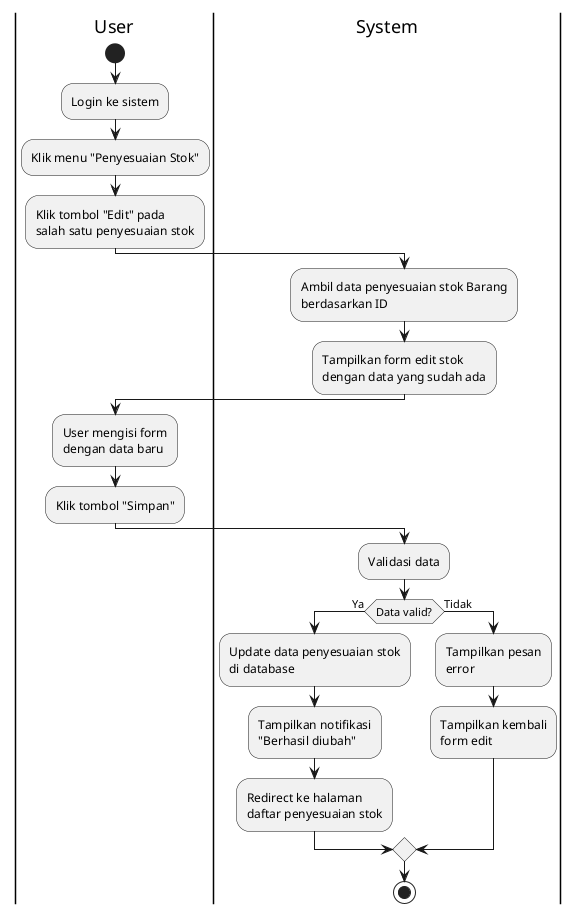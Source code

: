 @startuml
|User|
start
:Login ke sistem;
:Klik menu "Penyesuaian Stok";
:Klik tombol "Edit" pada\nsalah satu penyesuaian stok;

|System|
:Ambil data penyesuaian stok Barang\nberdasarkan ID;
:Tampilkan form edit stok\ndengan data yang sudah ada;

|User|
:User mengisi form\ndengan data baru;
:Klik tombol "Simpan";

|System|
:Validasi data;

if (Data valid?) then (Ya)
  :Update data penyesuaian stok\ndi database;
  :Tampilkan notifikasi\n"Berhasil diubah";
  :Redirect ke halaman\ndaftar penyesuaian stok;
else (Tidak)
  :Tampilkan pesan\nerror;
  :Tampilkan kembali\nform edit;
endif

stop
@enduml
